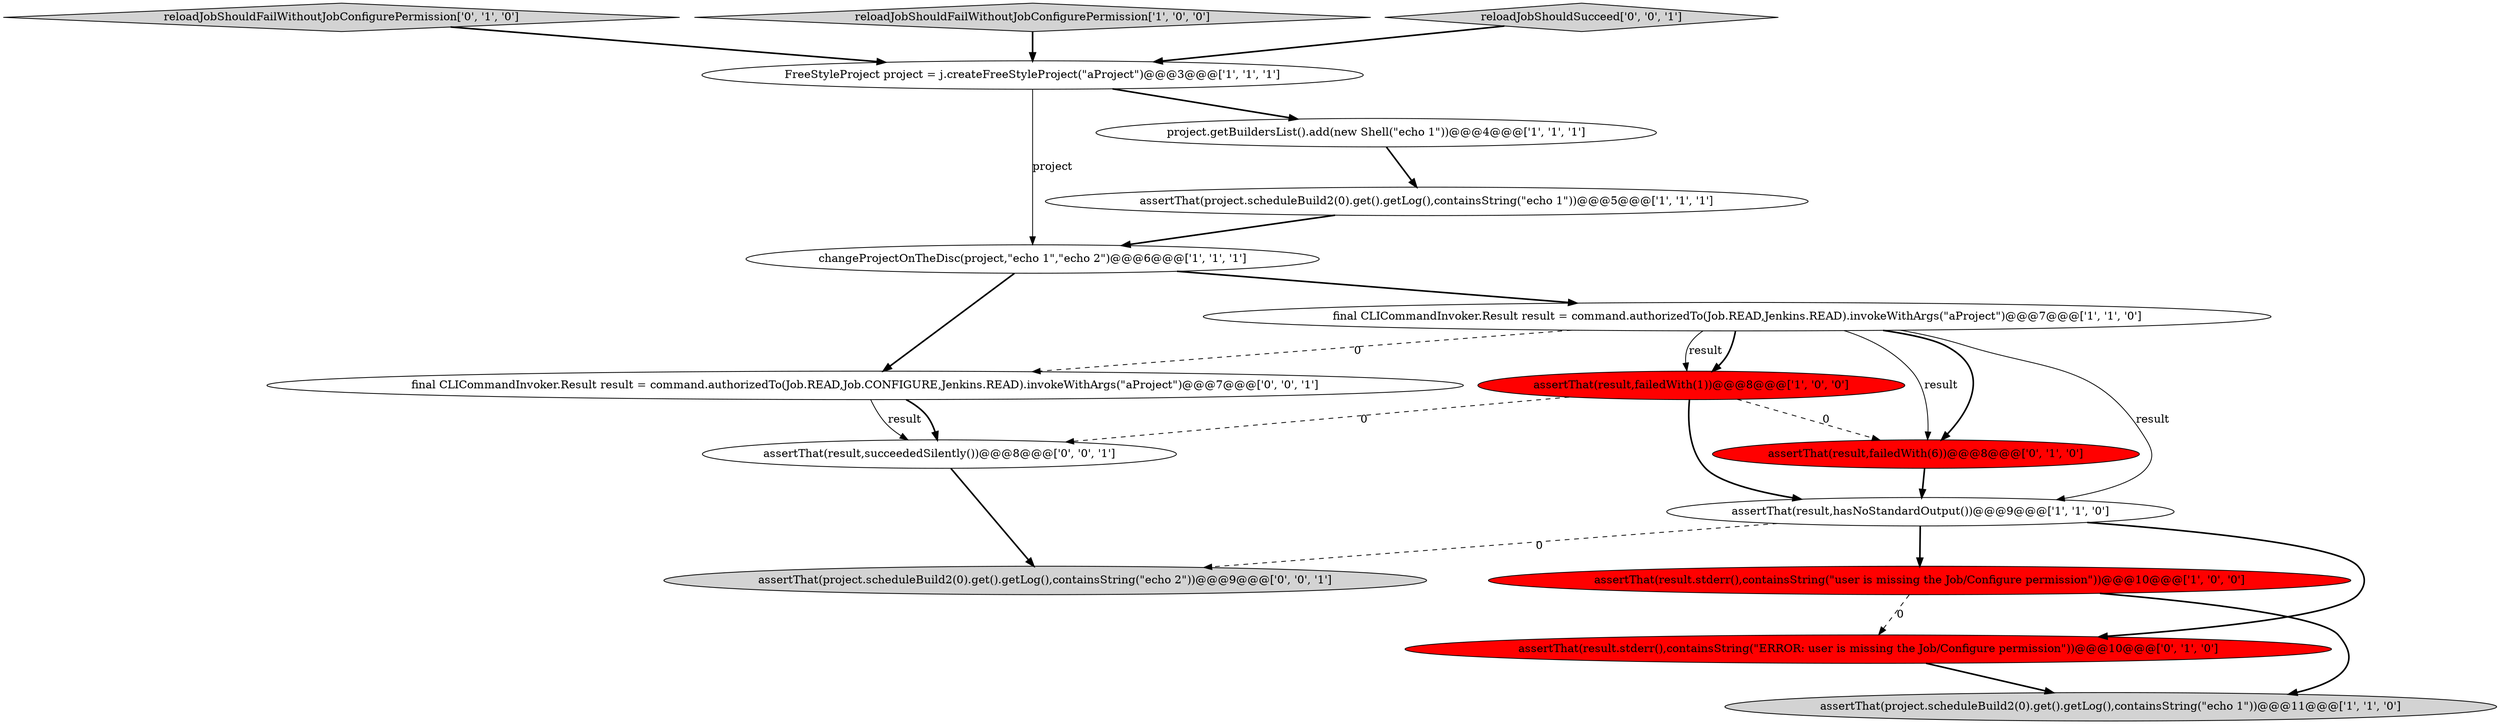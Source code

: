 digraph {
12 [style = filled, label = "reloadJobShouldFailWithoutJobConfigurePermission['0', '1', '0']", fillcolor = lightgray, shape = diamond image = "AAA0AAABBB2BBB"];
9 [style = filled, label = "final CLICommandInvoker.Result result = command.authorizedTo(Job.READ,Jenkins.READ).invokeWithArgs(\"aProject\")@@@7@@@['1', '1', '0']", fillcolor = white, shape = ellipse image = "AAA0AAABBB1BBB"];
16 [style = filled, label = "assertThat(result,succeededSilently())@@@8@@@['0', '0', '1']", fillcolor = white, shape = ellipse image = "AAA0AAABBB3BBB"];
5 [style = filled, label = "changeProjectOnTheDisc(project,\"echo 1\",\"echo 2\")@@@6@@@['1', '1', '1']", fillcolor = white, shape = ellipse image = "AAA0AAABBB1BBB"];
14 [style = filled, label = "assertThat(project.scheduleBuild2(0).get().getLog(),containsString(\"echo 2\"))@@@9@@@['0', '0', '1']", fillcolor = lightgray, shape = ellipse image = "AAA0AAABBB3BBB"];
3 [style = filled, label = "reloadJobShouldFailWithoutJobConfigurePermission['1', '0', '0']", fillcolor = lightgray, shape = diamond image = "AAA0AAABBB1BBB"];
2 [style = filled, label = "assertThat(project.scheduleBuild2(0).get().getLog(),containsString(\"echo 1\"))@@@11@@@['1', '1', '0']", fillcolor = lightgray, shape = ellipse image = "AAA0AAABBB1BBB"];
6 [style = filled, label = "assertThat(result,failedWith(1))@@@8@@@['1', '0', '0']", fillcolor = red, shape = ellipse image = "AAA1AAABBB1BBB"];
7 [style = filled, label = "FreeStyleProject project = j.createFreeStyleProject(\"aProject\")@@@3@@@['1', '1', '1']", fillcolor = white, shape = ellipse image = "AAA0AAABBB1BBB"];
8 [style = filled, label = "assertThat(project.scheduleBuild2(0).get().getLog(),containsString(\"echo 1\"))@@@5@@@['1', '1', '1']", fillcolor = white, shape = ellipse image = "AAA0AAABBB1BBB"];
11 [style = filled, label = "assertThat(result,failedWith(6))@@@8@@@['0', '1', '0']", fillcolor = red, shape = ellipse image = "AAA1AAABBB2BBB"];
13 [style = filled, label = "reloadJobShouldSucceed['0', '0', '1']", fillcolor = lightgray, shape = diamond image = "AAA0AAABBB3BBB"];
15 [style = filled, label = "final CLICommandInvoker.Result result = command.authorizedTo(Job.READ,Job.CONFIGURE,Jenkins.READ).invokeWithArgs(\"aProject\")@@@7@@@['0', '0', '1']", fillcolor = white, shape = ellipse image = "AAA0AAABBB3BBB"];
1 [style = filled, label = "assertThat(result.stderr(),containsString(\"user is missing the Job/Configure permission\"))@@@10@@@['1', '0', '0']", fillcolor = red, shape = ellipse image = "AAA1AAABBB1BBB"];
4 [style = filled, label = "assertThat(result,hasNoStandardOutput())@@@9@@@['1', '1', '0']", fillcolor = white, shape = ellipse image = "AAA0AAABBB1BBB"];
0 [style = filled, label = "project.getBuildersList().add(new Shell(\"echo 1\"))@@@4@@@['1', '1', '1']", fillcolor = white, shape = ellipse image = "AAA0AAABBB1BBB"];
10 [style = filled, label = "assertThat(result.stderr(),containsString(\"ERROR: user is missing the Job/Configure permission\"))@@@10@@@['0', '1', '0']", fillcolor = red, shape = ellipse image = "AAA1AAABBB2BBB"];
4->10 [style = bold, label=""];
9->11 [style = bold, label=""];
5->9 [style = bold, label=""];
11->4 [style = bold, label=""];
6->11 [style = dashed, label="0"];
5->15 [style = bold, label=""];
7->0 [style = bold, label=""];
1->10 [style = dashed, label="0"];
15->16 [style = bold, label=""];
9->4 [style = solid, label="result"];
12->7 [style = bold, label=""];
9->6 [style = bold, label=""];
6->4 [style = bold, label=""];
9->11 [style = solid, label="result"];
6->16 [style = dashed, label="0"];
8->5 [style = bold, label=""];
3->7 [style = bold, label=""];
13->7 [style = bold, label=""];
0->8 [style = bold, label=""];
16->14 [style = bold, label=""];
10->2 [style = bold, label=""];
4->1 [style = bold, label=""];
1->2 [style = bold, label=""];
4->14 [style = dashed, label="0"];
9->6 [style = solid, label="result"];
15->16 [style = solid, label="result"];
9->15 [style = dashed, label="0"];
7->5 [style = solid, label="project"];
}
